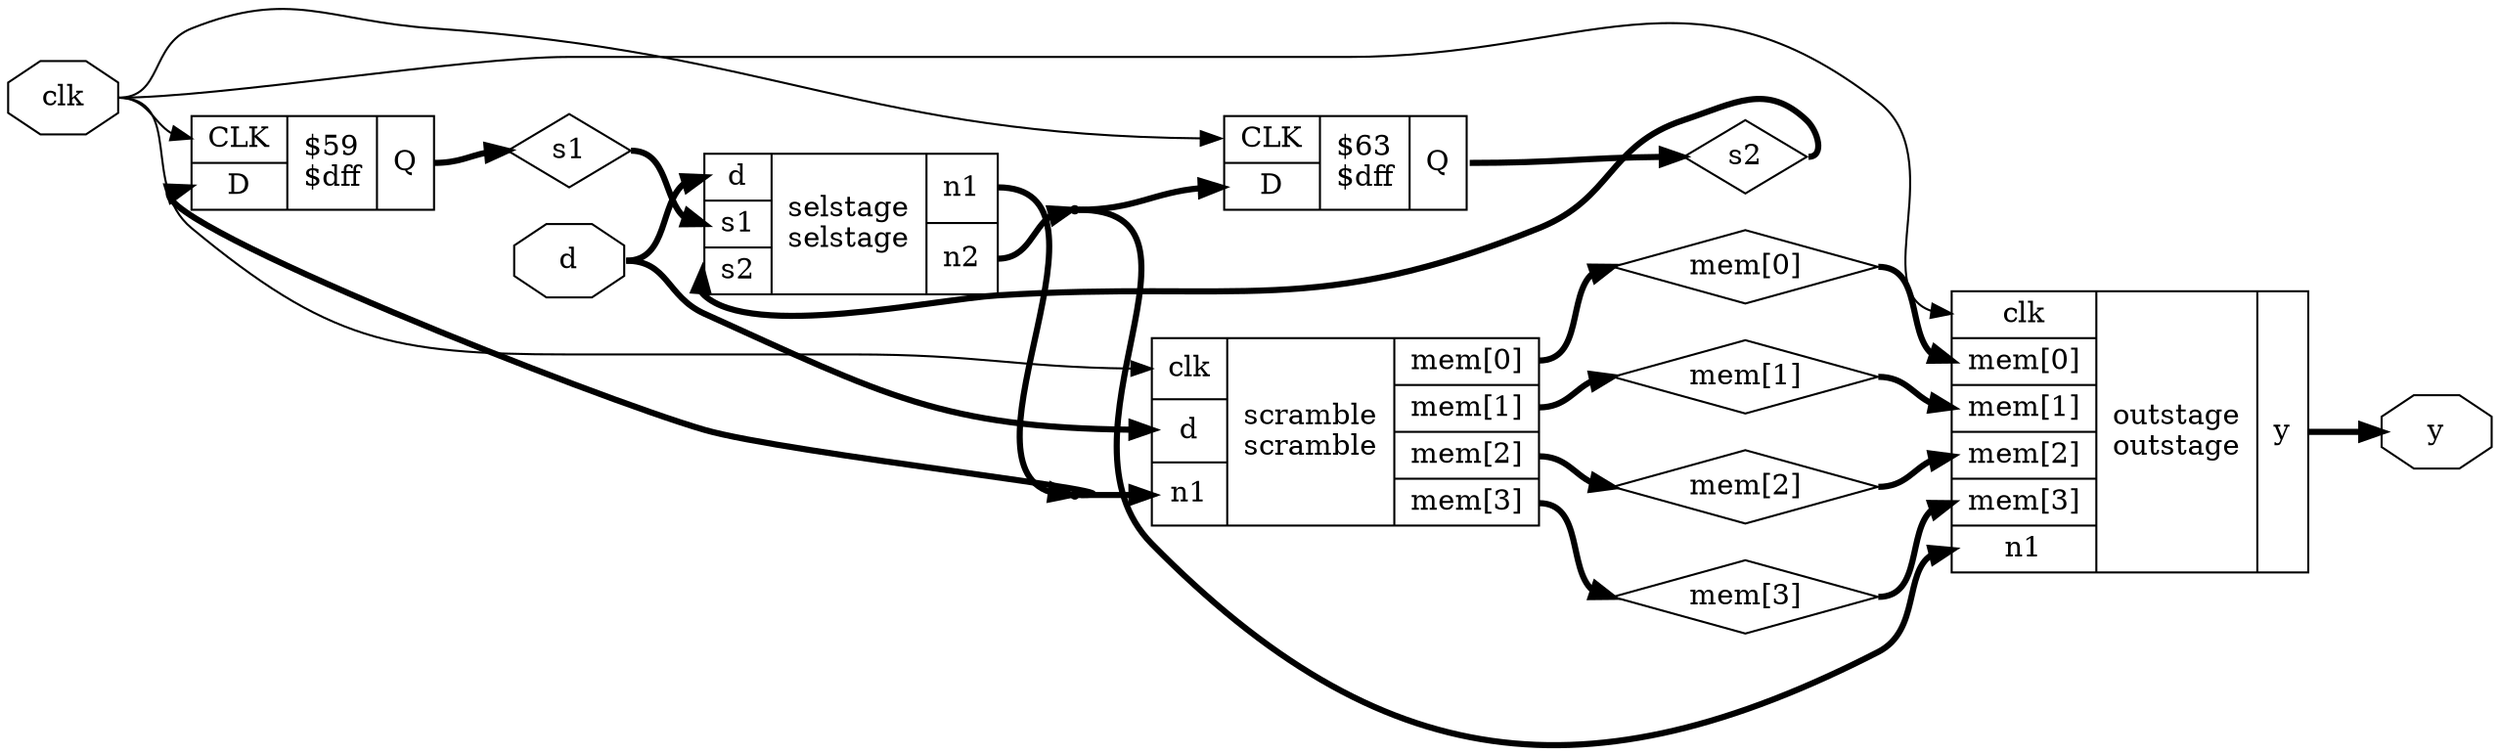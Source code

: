 digraph "memdemo" {
rankdir="LR";
remincross=true;
n5 [ shape=octagon, label="clk", color="black", fontcolor="black" ];
n6 [ shape=octagon, label="d", color="black", fontcolor="black" ];
n7 [ shape=diamond, label="mem[0]", color="black", fontcolor="black" ];
n8 [ shape=diamond, label="mem[1]", color="black", fontcolor="black" ];
n9 [ shape=diamond, label="mem[2]", color="black", fontcolor="black" ];
n10 [ shape=diamond, label="mem[3]", color="black", fontcolor="black" ];
n11 [ shape=diamond, label="s1", color="black", fontcolor="black" ];
n12 [ shape=diamond, label="s2", color="black", fontcolor="black" ];
n13 [ shape=octagon, label="y", color="black", fontcolor="black" ];
c17 [ shape=record, label="{{<p14> CLK|<p15> D}|$59\n$dff|{<p16> Q}}" ];
c18 [ shape=record, label="{{<p14> CLK|<p15> D}|$63\n$dff|{<p16> Q}}" ];
c20 [ shape=record, label="{{<p5> clk|<p7> mem[0]|<p8> mem[1]|<p9> mem[2]|<p10> mem[3]|<p19> n1}|outstage\noutstage|{<p13> y}}" ];
c21 [ shape=record, label="{{<p5> clk|<p6> d|<p19> n1}|scramble\nscramble|{<p7> mem[0]|<p8> mem[1]|<p9> mem[2]|<p10> mem[3]}}" ];
c23 [ shape=record, label="{{<p6> d|<p11> s1|<p12> s2}|selstage\nselstage|{<p19> n1|<p22> n2}}" ];
n1 [ shape=point ];
c23:p19:e -> n1:w [color="black", style="setlinewidth(3)", label=""];
n1:e -> c17:p15:w [color="black", style="setlinewidth(3)", label=""];
n1:e -> c21:p19:w [color="black", style="setlinewidth(3)", label=""];
c21:p10:e -> n10:w [color="black", style="setlinewidth(3)", label=""];
n10:e -> c20:p10:w [color="black", style="setlinewidth(3)", label=""];
c17:p16:e -> n11:w [color="black", style="setlinewidth(3)", label=""];
n11:e -> c23:p11:w [color="black", style="setlinewidth(3)", label=""];
c18:p16:e -> n12:w [color="black", style="setlinewidth(3)", label=""];
n12:e -> c23:p12:w [color="black", style="setlinewidth(3)", label=""];
c20:p13:e -> n13:w [color="black", style="setlinewidth(3)", label=""];
n2 [ shape=point ];
c23:p22:e -> n2:w [color="black", style="setlinewidth(3)", label=""];
n2:e -> c18:p15:w [color="black", style="setlinewidth(3)", label=""];
n2:e -> c20:p19:w [color="black", style="setlinewidth(3)", label=""];
n5:e -> c17:p14:w [color="black", label=""];
n5:e -> c18:p14:w [color="black", label=""];
n5:e -> c20:p5:w [color="black", label=""];
n5:e -> c21:p5:w [color="black", label=""];
n6:e -> c21:p6:w [color="black", style="setlinewidth(3)", label=""];
n6:e -> c23:p6:w [color="black", style="setlinewidth(3)", label=""];
c21:p7:e -> n7:w [color="black", style="setlinewidth(3)", label=""];
n7:e -> c20:p7:w [color="black", style="setlinewidth(3)", label=""];
c21:p8:e -> n8:w [color="black", style="setlinewidth(3)", label=""];
n8:e -> c20:p8:w [color="black", style="setlinewidth(3)", label=""];
c21:p9:e -> n9:w [color="black", style="setlinewidth(3)", label=""];
n9:e -> c20:p9:w [color="black", style="setlinewidth(3)", label=""];
}
